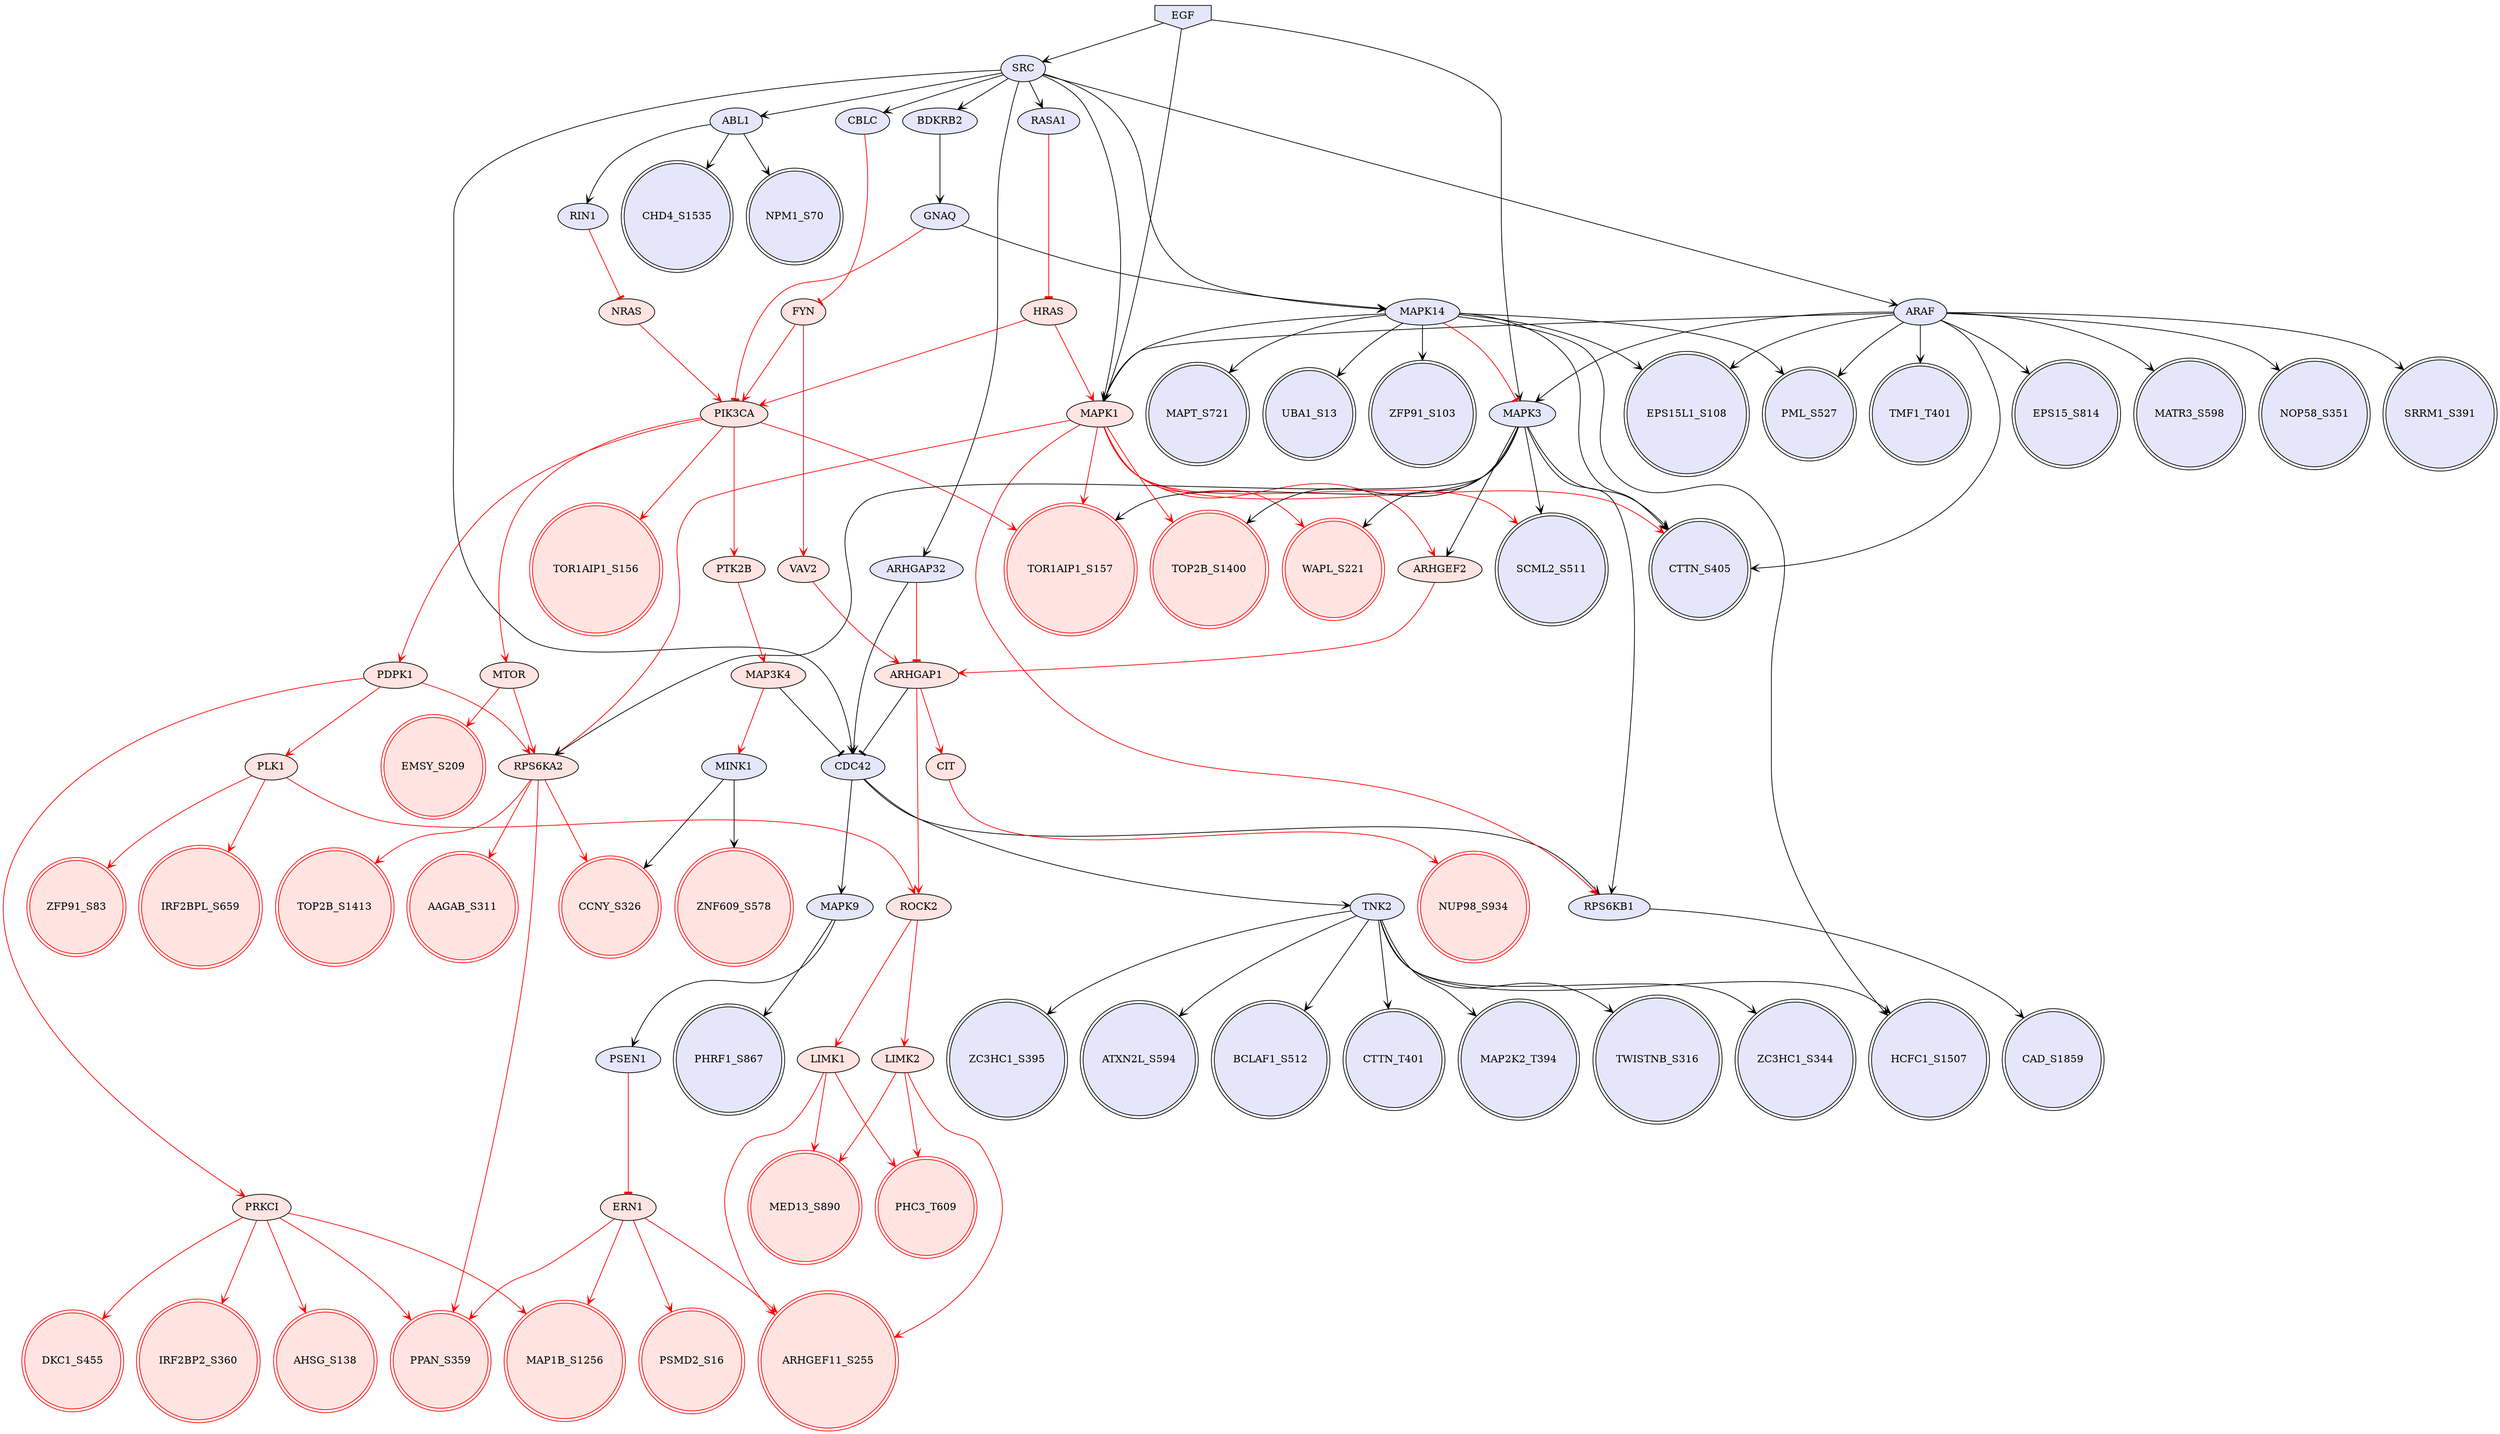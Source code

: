 digraph {

EGF->SRC [penwidth=1, color=black, arrowhead="vee"]
SRC->CBLC [penwidth=1, color=black, arrowhead="vee"]
SRC->ARAF [penwidth=1, color=black, arrowhead="vee"]
SRC->CDC42 [penwidth=1, color=black, arrowhead="vee"]
SRC->ABL1 [penwidth=1, color=black, arrowhead="vee"]
SRC->MAPK14 [penwidth=1, color=black, arrowhead="vee"]
SRC->MAPK1 [penwidth=1, color=black, arrowhead="vee"]
EGF->MAPK1 [penwidth=1, color=black, arrowhead="vee"]
MAPK9->PSEN1 [penwidth=1, color=black, arrowhead="vee"]
ARAF->MAPK1 [penwidth=1, color=black, arrowhead="vee"]
MAP3K4->CDC42 [penwidth=1, color=black, arrowhead="tee"]
CDC42->MAPK9 [penwidth=1, color=black, arrowhead="vee"]
CDC42->RPS6KB1 [penwidth=1, color=black, arrowhead="vee"]
CDC42->TNK2 [penwidth=1, color=black, arrowhead="vee"]
ARHGAP1->CDC42 [penwidth=1, color=black, arrowhead="tee"]
MAPK1->RPS6KB1 [penwidth=1, color=red, arrowhead="vee"]
MAPK14->MAPK1 [penwidth=1, color=black, arrowhead="vee"]
TNK2->ATXN2L_S594 [penwidth=1, color=black, arrowhead="vee"]
TNK2->BCLAF1_S512 [penwidth=1, color=black, arrowhead="vee"]
RPS6KB1->CAD_S1859 [penwidth=1, color=black, arrowhead="vee"]
ABL1->CHD4_S1535 [penwidth=1, color=black, arrowhead="vee"]
ARAF->CTTN_S405 [penwidth=1, color=black, arrowhead="vee"]
MAPK14->CTTN_S405 [penwidth=1, color=black, arrowhead="vee"]
MAPK1->CTTN_S405 [penwidth=1, color=red, arrowhead="vee"]
TNK2->CTTN_T401 [penwidth=1, color=black, arrowhead="vee"]
ARAF->EPS15_S814 [penwidth=1, color=black, arrowhead="vee"]
ARAF->EPS15L1_S108 [penwidth=1, color=black, arrowhead="vee"]
MAPK14->EPS15L1_S108 [penwidth=1, color=black, arrowhead="vee"]
MAPK14->HCFC1_S1507 [penwidth=1, color=black, arrowhead="vee"]
TNK2->HCFC1_S1507 [penwidth=1, color=black, arrowhead="vee"]
TNK2->MAP2K2_T394 [penwidth=1, color=black, arrowhead="vee"]
MAPK14->MAPT_S721 [penwidth=1, color=black, arrowhead="vee"]
ARAF->MATR3_S598 [penwidth=1, color=black, arrowhead="vee"]
ARAF->NOP58_S351 [penwidth=1, color=black, arrowhead="vee"]
ABL1->NPM1_S70 [penwidth=1, color=black, arrowhead="vee"]
MAPK9->PHRF1_S867 [penwidth=1, color=black, arrowhead="vee"]
ARAF->PML_S527 [penwidth=1, color=black, arrowhead="vee"]
MAPK14->PML_S527 [penwidth=1, color=black, arrowhead="vee"]
MAPK1->SCML2_S511 [penwidth=1, color=red, arrowhead="vee"]
ARAF->SRRM1_S391 [penwidth=1, color=black, arrowhead="vee"]
ARAF->TMF1_T401 [penwidth=1, color=black, arrowhead="vee"]
TNK2->TWISTNB_S316 [penwidth=1, color=black, arrowhead="vee"]
MAPK14->UBA1_S13 [penwidth=1, color=black, arrowhead="vee"]
TNK2->ZC3HC1_S344 [penwidth=1, color=black, arrowhead="vee"]
TNK2->ZC3HC1_S395 [penwidth=1, color=black, arrowhead="vee"]
MAPK14->ZFP91_S103 [penwidth=1, color=black, arrowhead="vee"]
CBLC->FYN [penwidth=1, color=red, arrowhead="tee"]
FYN->PIK3CA [penwidth=1, color=red, arrowhead="vee"]
FYN->VAV2 [penwidth=1, color=red, arrowhead="vee"]
MAPK3->RPS6KA2 [penwidth=1, color=black, arrowhead="vee"]
MTOR->RPS6KA2 [penwidth=1, color=red, arrowhead="vee"]
PDPK1->RPS6KA2 [penwidth=1, color=red, arrowhead="vee"]
MAPK14->MAPK3 [penwidth=1, color=red, arrowhead="tee"]
PSEN1->ERN1 [penwidth=1, color=red, arrowhead="tee"]
PLK1->ROCK2 [penwidth=1, color=red, arrowhead="vee"]
ROCK2->LIMK1 [penwidth=1, color=red, arrowhead="vee"]
ARHGAP1->ROCK2 [penwidth=1, color=red, arrowhead="vee"]
PIK3CA->MTOR [penwidth=1, color=red, arrowhead="vee"]
PDPK1->PLK1 [penwidth=1, color=red, arrowhead="vee"]
PIK3CA->PDPK1 [penwidth=1, color=red, arrowhead="vee"]
PDPK1->PRKCI [penwidth=1, color=red, arrowhead="vee"]
PTK2B->MAP3K4 [penwidth=1, color=red, arrowhead="vee"]
MAP3K4->MINK1 [penwidth=1, color=red, arrowhead="vee"]
ARHGAP1->CIT [penwidth=1, color=red, arrowhead="vee"]
PIK3CA->PTK2B [penwidth=1, color=red, arrowhead="vee"]
VAV2->ARHGAP1 [penwidth=1, color=red, arrowhead="vee"]
RPS6KA2->AAGAB_S311 [penwidth=1, color=red, arrowhead="vee"]
PRKCI->AHSG_S138 [penwidth=1, color=red, arrowhead="vee"]
ERN1->ARHGEF11_S255 [penwidth=1, color=red, arrowhead="vee"]
LIMK1->ARHGEF11_S255 [penwidth=1, color=red, arrowhead="vee"]
RPS6KA2->CCNY_S326 [penwidth=1, color=red, arrowhead="vee"]
MINK1->CCNY_S326 [penwidth=1, color=black, arrowhead="vee"]
PRKCI->DKC1_S455 [penwidth=1, color=red, arrowhead="vee"]
MTOR->EMSY_S209 [penwidth=1, color=red, arrowhead="vee"]
PRKCI->IRF2BP2_S360 [penwidth=1, color=red, arrowhead="vee"]
PLK1->IRF2BPL_S659 [penwidth=1, color=red, arrowhead="vee"]
ERN1->MAP1B_S1256 [penwidth=1, color=red, arrowhead="vee"]
PRKCI->MAP1B_S1256 [penwidth=1, color=red, arrowhead="vee"]
LIMK1->MED13_S890 [penwidth=1, color=red, arrowhead="vee"]
CIT->NUP98_S934 [penwidth=1, color=red, arrowhead="vee"]
LIMK1->PHC3_T609 [penwidth=1, color=red, arrowhead="vee"]
ERN1->PPAN_S359 [penwidth=1, color=red, arrowhead="vee"]
PRKCI->PPAN_S359 [penwidth=1, color=red, arrowhead="vee"]
RPS6KA2->PPAN_S359 [penwidth=1, color=red, arrowhead="vee"]
ERN1->PSMD2_S16 [penwidth=1, color=red, arrowhead="vee"]
MAPK3->TOP2B_S1400 [penwidth=1, color=black, arrowhead="vee"]
RPS6KA2->TOP2B_S1413 [penwidth=1, color=red, arrowhead="vee"]
PIK3CA->TOR1AIP1_S156 [penwidth=1, color=red, arrowhead="vee"]
MAPK3->TOR1AIP1_S157 [penwidth=1, color=black, arrowhead="vee"]
PIK3CA->TOR1AIP1_S157 [penwidth=1, color=red, arrowhead="vee"]
MAPK3->WAPL_S221 [penwidth=1, color=black, arrowhead="vee"]
PLK1->ZFP91_S83 [penwidth=1, color=red, arrowhead="vee"]
MINK1->ZNF609_S578 [penwidth=1, color=black, arrowhead="vee"]
SRC->RASA1 [penwidth=1, color=black, arrowhead="vee"]
EGF->MAPK3 [penwidth=1, color=black, arrowhead="vee"]
ARAF->MAPK3 [penwidth=1, color=black, arrowhead="vee"]
MAPK3->RPS6KB1 [penwidth=1, color=black, arrowhead="vee"]
MAPK3->CTTN_S405 [penwidth=1, color=black, arrowhead="vee"]
MAPK3->SCML2_S511 [penwidth=1, color=black, arrowhead="vee"]
MAPK1->RPS6KA2 [penwidth=1, color=red, arrowhead="vee"]
HRAS->PIK3CA [penwidth=1, color=red, arrowhead="vee"]
HRAS->MAPK1 [penwidth=1, color=red, arrowhead="vee"]
RASA1->HRAS [penwidth=1, color=red, arrowhead="tee"]
MAPK1->ARHGEF2 [penwidth=1, color=red, arrowhead="vee"]
ARHGEF2->ARHGAP1 [penwidth=1, color=red, arrowhead="vee"]
MAPK1->TOP2B_S1400 [penwidth=1, color=red, arrowhead="vee"]
MAPK1->TOR1AIP1_S157 [penwidth=1, color=red, arrowhead="vee"]
MAPK1->WAPL_S221 [penwidth=1, color=red, arrowhead="vee"]
SRC->ARHGAP32 [penwidth=1, color=black, arrowhead="vee"]
ARHGAP32->CDC42 [penwidth=1, color=black, arrowhead="vee"]
ROCK2->LIMK2 [penwidth=1, color=red, arrowhead="vee"]
ARHGAP32->ARHGAP1 [penwidth=1, color=red, arrowhead="tee"]
LIMK2->ARHGEF11_S255 [penwidth=1, color=red, arrowhead="vee"]
LIMK2->MED13_S890 [penwidth=1, color=red, arrowhead="vee"]
LIMK2->PHC3_T609 [penwidth=1, color=red, arrowhead="vee"]
SRC->BDKRB2 [penwidth=1, color=black, arrowhead="vee"]
BDKRB2->GNAQ [penwidth=1, color=black, arrowhead="vee"]
GNAQ->MAPK14 [penwidth=1, color=black, arrowhead="vee"]
MAPK3->ARHGEF2 [penwidth=1, color=black, arrowhead="vee"]
GNAQ->PIK3CA [penwidth=1, color=red, arrowhead="tee"]
ABL1->RIN1 [penwidth=1, color=black, arrowhead="vee"]
RIN1->NRAS [penwidth=1, color=red, arrowhead="tee"]
NRAS->PIK3CA [penwidth=1, color=red, arrowhead="vee"]
EGF [style=filled, color=black, fillcolor=lavender, shape=invhouse];
PML_S527 [style=filled, color=black, fillcolor=lavender, shape=doublecircle];
WAPL_S221 [style=filled, color=red, fillcolor=mistyrose, shape=doublecircle];
EPS15_S814 [style=filled, color=black, fillcolor=lavender, shape=doublecircle];
EPS15L1_S108 [style=filled, color=black, fillcolor=lavender, shape=doublecircle];
CCNY_S326 [style=filled, color=red, fillcolor=mistyrose, shape=doublecircle];
PPAN_S359 [style=filled, color=red, fillcolor=mistyrose, shape=doublecircle];
CAD_S1859 [style=filled, color=black, fillcolor=lavender, shape=doublecircle];
IRF2BP2_S360 [style=filled, color=red, fillcolor=mistyrose, shape=doublecircle];
ZC3HC1_S344 [style=filled, color=black, fillcolor=lavender, shape=doublecircle];
MED13_S890 [style=filled, color=red, fillcolor=mistyrose, shape=doublecircle];
HCFC1_S1507 [style=filled, color=black, fillcolor=lavender, shape=doublecircle];
AAGAB_S311 [style=filled, color=red, fillcolor=mistyrose, shape=doublecircle];
AHSG_S138 [style=filled, color=red, fillcolor=mistyrose, shape=doublecircle];
UBA1_S13 [style=filled, color=black, fillcolor=lavender, shape=doublecircle];
NPM1_S70 [style=filled, color=black, fillcolor=lavender, shape=doublecircle];
TWISTNB_S316 [style=filled, color=black, fillcolor=lavender, shape=doublecircle];
ZC3HC1_S395 [style=filled, color=black, fillcolor=lavender, shape=doublecircle];
BCLAF1_S512 [style=filled, color=black, fillcolor=lavender, shape=doublecircle];
ATXN2L_S594 [style=filled, color=black, fillcolor=lavender, shape=doublecircle];
PSMD2_S16 [style=filled, color=red, fillcolor=mistyrose, shape=doublecircle];
MAP2K2_T394 [style=filled, color=black, fillcolor=lavender, shape=doublecircle];
SRRM1_S391 [style=filled, color=black, fillcolor=lavender, shape=doublecircle];
ZNF609_S578 [style=filled, color=red, fillcolor=mistyrose, shape=doublecircle];
NOP58_S351 [style=filled, color=black, fillcolor=lavender, shape=doublecircle];
PHC3_T609 [style=filled, color=red, fillcolor=mistyrose, shape=doublecircle];
CHD4_S1535 [style=filled, color=black, fillcolor=lavender, shape=doublecircle];
IRF2BPL_S659 [style=filled, color=red, fillcolor=mistyrose, shape=doublecircle];
NUP98_S934 [style=filled, color=red, fillcolor=mistyrose, shape=doublecircle];
DKC1_S455 [style=filled, color=red, fillcolor=mistyrose, shape=doublecircle];
ZFP91_S83 [style=filled, color=red, fillcolor=mistyrose, shape=doublecircle];
TMF1_T401 [style=filled, color=black, fillcolor=lavender, shape=doublecircle];
MAP1B_S1256 [style=filled, color=red, fillcolor=mistyrose, shape=doublecircle];
ZFP91_S103 [style=filled, color=black, fillcolor=lavender, shape=doublecircle];
MATR3_S598 [style=filled, color=black, fillcolor=lavender, shape=doublecircle];
PHRF1_S867 [style=filled, color=black, fillcolor=lavender, shape=doublecircle];
EMSY_S209 [style=filled, color=red, fillcolor=mistyrose, shape=doublecircle];
CTTN_T401 [style=filled, color=black, fillcolor=lavender, shape=doublecircle];
CTTN_S405 [style=filled, color=black, fillcolor=lavender, shape=doublecircle];
ARHGEF11_S255 [style=filled, color=red, fillcolor=mistyrose, shape=doublecircle];
TOP2B_S1400 [style=filled, color=red, fillcolor=mistyrose, shape=doublecircle];
TOP2B_S1413 [style=filled, color=red, fillcolor=mistyrose, shape=doublecircle];
MAPT_S721 [style=filled, color=black, fillcolor=lavender, shape=doublecircle];
SCML2_S511 [style=filled, color=black, fillcolor=lavender, shape=doublecircle];
TOR1AIP1_S156 [style=filled, color=red, fillcolor=mistyrose, shape=doublecircle];
TOR1AIP1_S157 [style=filled, color=red, fillcolor=mistyrose, shape=doublecircle];
SRC [style=filled, fillcolor=lavender];
MAPK9 [style=filled, fillcolor=lavender];
ARAF [style=filled, fillcolor=lavender];
MAP3K4 [style=filled, fillcolor=mistyrose];
CDC42 [style=filled, fillcolor=lavender];
ARHGAP1 [style=filled, fillcolor=mistyrose];
MAPK1 [style=filled, fillcolor=mistyrose];
MAPK14 [style=filled, fillcolor=lavender];
TNK2 [style=filled, fillcolor=lavender];
RPS6KB1 [style=filled, fillcolor=lavender];
ABL1 [style=filled, fillcolor=lavender];
CBLC [style=filled, fillcolor=lavender];
FYN [style=filled, fillcolor=mistyrose];
MAPK3 [style=filled, fillcolor=lavender];
MTOR [style=filled, fillcolor=mistyrose];
PDPK1 [style=filled, fillcolor=mistyrose];
PSEN1 [style=filled, fillcolor=lavender];
PLK1 [style=filled, fillcolor=mistyrose];
ROCK2 [style=filled, fillcolor=mistyrose];
PIK3CA [style=filled, fillcolor=mistyrose];
PTK2B [style=filled, fillcolor=mistyrose];
VAV2 [style=filled, fillcolor=mistyrose];
RPS6KA2 [style=filled, fillcolor=mistyrose];
PRKCI [style=filled, fillcolor=mistyrose];
ERN1 [style=filled, fillcolor=mistyrose];
LIMK1 [style=filled, fillcolor=mistyrose];
MINK1 [style=filled, fillcolor=lavender];
CIT [style=filled, fillcolor=mistyrose];
HRAS [style=filled, fillcolor=mistyrose];
RASA1 [style=filled, fillcolor=lavender];
ARHGEF2 [style=filled, fillcolor=mistyrose];
ARHGAP32 [style=filled, fillcolor=lavender];
LIMK2 [style=filled, fillcolor=mistyrose];
BDKRB2 [style=filled, fillcolor=lavender];
GNAQ [style=filled, fillcolor=lavender];
RIN1 [style=filled, fillcolor=lavender];
NRAS [style=filled, fillcolor=mistyrose];


}
